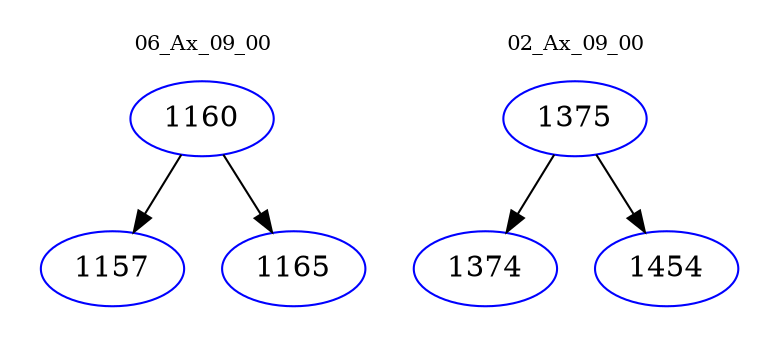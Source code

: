 digraph{
subgraph cluster_0 {
color = white
label = "06_Ax_09_00";
fontsize=10;
T0_1160 [label="1160", color="blue"]
T0_1160 -> T0_1157 [color="black"]
T0_1157 [label="1157", color="blue"]
T0_1160 -> T0_1165 [color="black"]
T0_1165 [label="1165", color="blue"]
}
subgraph cluster_1 {
color = white
label = "02_Ax_09_00";
fontsize=10;
T1_1375 [label="1375", color="blue"]
T1_1375 -> T1_1374 [color="black"]
T1_1374 [label="1374", color="blue"]
T1_1375 -> T1_1454 [color="black"]
T1_1454 [label="1454", color="blue"]
}
}
